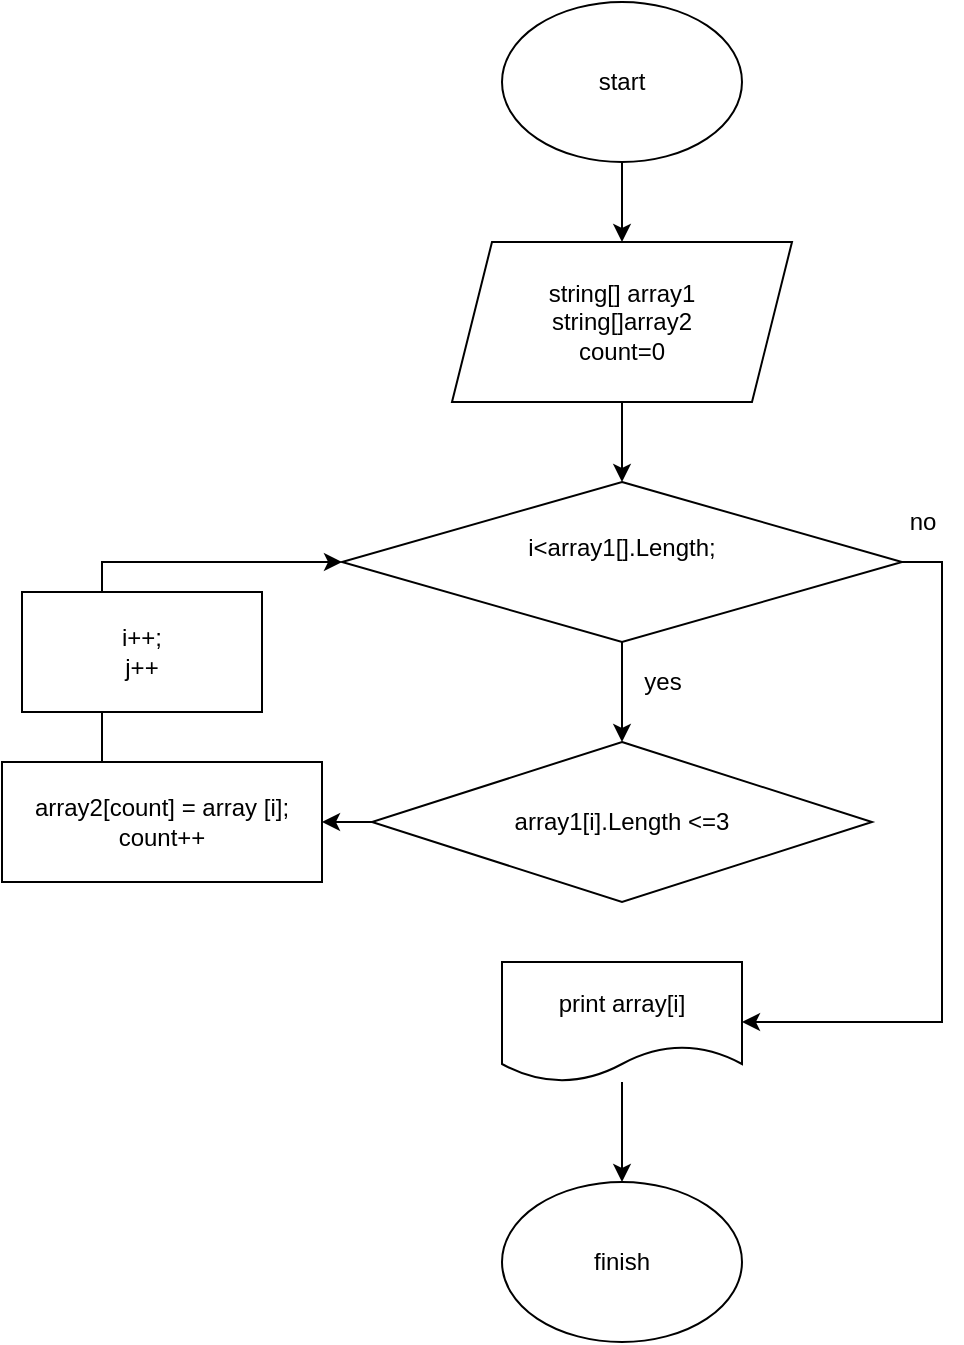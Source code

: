<mxfile version="20.7.4"><diagram id="7bpqji8BBOWkTd9bA_Xn" name="Страница 1"><mxGraphModel dx="1061" dy="746" grid="1" gridSize="10" guides="1" tooltips="1" connect="1" arrows="1" fold="1" page="1" pageScale="1" pageWidth="827" pageHeight="1169" math="0" shadow="0"><root><mxCell id="0"/><mxCell id="1" parent="0"/><mxCell id="AFqHyhDJe6NjkydnRjYW-6" style="edgeStyle=orthogonalEdgeStyle;rounded=0;orthogonalLoop=1;jettySize=auto;html=1;exitX=0.5;exitY=1;exitDx=0;exitDy=0;entryX=0.5;entryY=0;entryDx=0;entryDy=0;" parent="1" source="AFqHyhDJe6NjkydnRjYW-1" target="AFqHyhDJe6NjkydnRjYW-3" edge="1"><mxGeometry relative="1" as="geometry"/></mxCell><mxCell id="AFqHyhDJe6NjkydnRjYW-1" value="start" style="ellipse;whiteSpace=wrap;html=1;" parent="1" vertex="1"><mxGeometry x="340" y="30" width="120" height="80" as="geometry"/></mxCell><mxCell id="AFqHyhDJe6NjkydnRjYW-7" style="edgeStyle=orthogonalEdgeStyle;rounded=0;orthogonalLoop=1;jettySize=auto;html=1;exitX=0.5;exitY=1;exitDx=0;exitDy=0;entryX=0.5;entryY=0;entryDx=0;entryDy=0;" parent="1" source="AFqHyhDJe6NjkydnRjYW-3" target="AFqHyhDJe6NjkydnRjYW-4" edge="1"><mxGeometry relative="1" as="geometry"/></mxCell><mxCell id="AFqHyhDJe6NjkydnRjYW-3" value="string[] array1&lt;br&gt;string[]array2&lt;br&gt;count=0" style="shape=parallelogram;perimeter=parallelogramPerimeter;whiteSpace=wrap;html=1;fixedSize=1;" parent="1" vertex="1"><mxGeometry x="315" y="150" width="170" height="80" as="geometry"/></mxCell><mxCell id="AFqHyhDJe6NjkydnRjYW-9" style="edgeStyle=orthogonalEdgeStyle;rounded=0;orthogonalLoop=1;jettySize=auto;html=1;entryX=0.5;entryY=0;entryDx=0;entryDy=0;" parent="1" source="AFqHyhDJe6NjkydnRjYW-4" target="AFqHyhDJe6NjkydnRjYW-5" edge="1"><mxGeometry relative="1" as="geometry"/></mxCell><mxCell id="AFqHyhDJe6NjkydnRjYW-41" style="edgeStyle=orthogonalEdgeStyle;rounded=0;orthogonalLoop=1;jettySize=auto;html=1;entryX=1;entryY=0.5;entryDx=0;entryDy=0;" parent="1" source="AFqHyhDJe6NjkydnRjYW-4" target="AFqHyhDJe6NjkydnRjYW-11" edge="1"><mxGeometry relative="1" as="geometry"><Array as="points"><mxPoint x="560" y="310"/><mxPoint x="560" y="540"/></Array></mxGeometry></mxCell><mxCell id="AFqHyhDJe6NjkydnRjYW-4" value="&amp;nbsp;&lt;br&gt;i&amp;lt;array1[].Length;&lt;br&gt;&amp;nbsp;&amp;nbsp;&lt;br&gt;&amp;nbsp;" style="rhombus;whiteSpace=wrap;html=1;" parent="1" vertex="1"><mxGeometry x="260" y="270" width="280" height="80" as="geometry"/></mxCell><mxCell id="AFqHyhDJe6NjkydnRjYW-34" style="edgeStyle=orthogonalEdgeStyle;rounded=0;orthogonalLoop=1;jettySize=auto;html=1;entryX=1;entryY=0.5;entryDx=0;entryDy=0;" parent="1" source="AFqHyhDJe6NjkydnRjYW-5" target="AFqHyhDJe6NjkydnRjYW-17" edge="1"><mxGeometry relative="1" as="geometry"/></mxCell><mxCell id="AFqHyhDJe6NjkydnRjYW-5" value="array1[i].Length &amp;lt;=3" style="rhombus;whiteSpace=wrap;html=1;" parent="1" vertex="1"><mxGeometry x="275" y="400" width="250" height="80" as="geometry"/></mxCell><mxCell id="AFqHyhDJe6NjkydnRjYW-10" value="yes" style="text;html=1;align=center;verticalAlign=middle;resizable=0;points=[];autosize=1;strokeColor=none;fillColor=none;" parent="1" vertex="1"><mxGeometry x="400" y="355" width="40" height="30" as="geometry"/></mxCell><mxCell id="AFqHyhDJe6NjkydnRjYW-32" style="edgeStyle=orthogonalEdgeStyle;rounded=0;orthogonalLoop=1;jettySize=auto;html=1;entryX=0.5;entryY=0;entryDx=0;entryDy=0;" parent="1" source="AFqHyhDJe6NjkydnRjYW-11" target="AFqHyhDJe6NjkydnRjYW-31" edge="1"><mxGeometry relative="1" as="geometry"/></mxCell><mxCell id="AFqHyhDJe6NjkydnRjYW-11" value="print array[i]" style="shape=document;whiteSpace=wrap;html=1;boundedLbl=1;" parent="1" vertex="1"><mxGeometry x="340" y="510" width="120" height="60" as="geometry"/></mxCell><mxCell id="AFqHyhDJe6NjkydnRjYW-30" style="edgeStyle=orthogonalEdgeStyle;rounded=0;orthogonalLoop=1;jettySize=auto;html=1;entryX=0;entryY=0.5;entryDx=0;entryDy=0;" parent="1" target="AFqHyhDJe6NjkydnRjYW-4" edge="1"><mxGeometry relative="1" as="geometry"><mxPoint x="140" y="410" as="sourcePoint"/><Array as="points"><mxPoint x="140" y="310"/></Array></mxGeometry></mxCell><mxCell id="AFqHyhDJe6NjkydnRjYW-17" value="array2[count] = array [i];&lt;br&gt;count++" style="rounded=0;whiteSpace=wrap;html=1;" parent="1" vertex="1"><mxGeometry x="90" y="410" width="160" height="60" as="geometry"/></mxCell><mxCell id="AFqHyhDJe6NjkydnRjYW-31" value="finish" style="ellipse;whiteSpace=wrap;html=1;" parent="1" vertex="1"><mxGeometry x="340" y="620" width="120" height="80" as="geometry"/></mxCell><mxCell id="AFqHyhDJe6NjkydnRjYW-38" value="no" style="text;html=1;align=center;verticalAlign=middle;resizable=0;points=[];autosize=1;strokeColor=none;fillColor=none;" parent="1" vertex="1"><mxGeometry x="530" y="275" width="40" height="30" as="geometry"/></mxCell><mxCell id="AFqHyhDJe6NjkydnRjYW-40" value="i++;&lt;br&gt;j++" style="rounded=0;whiteSpace=wrap;html=1;" parent="1" vertex="1"><mxGeometry x="100" y="325" width="120" height="60" as="geometry"/></mxCell></root></mxGraphModel></diagram></mxfile>